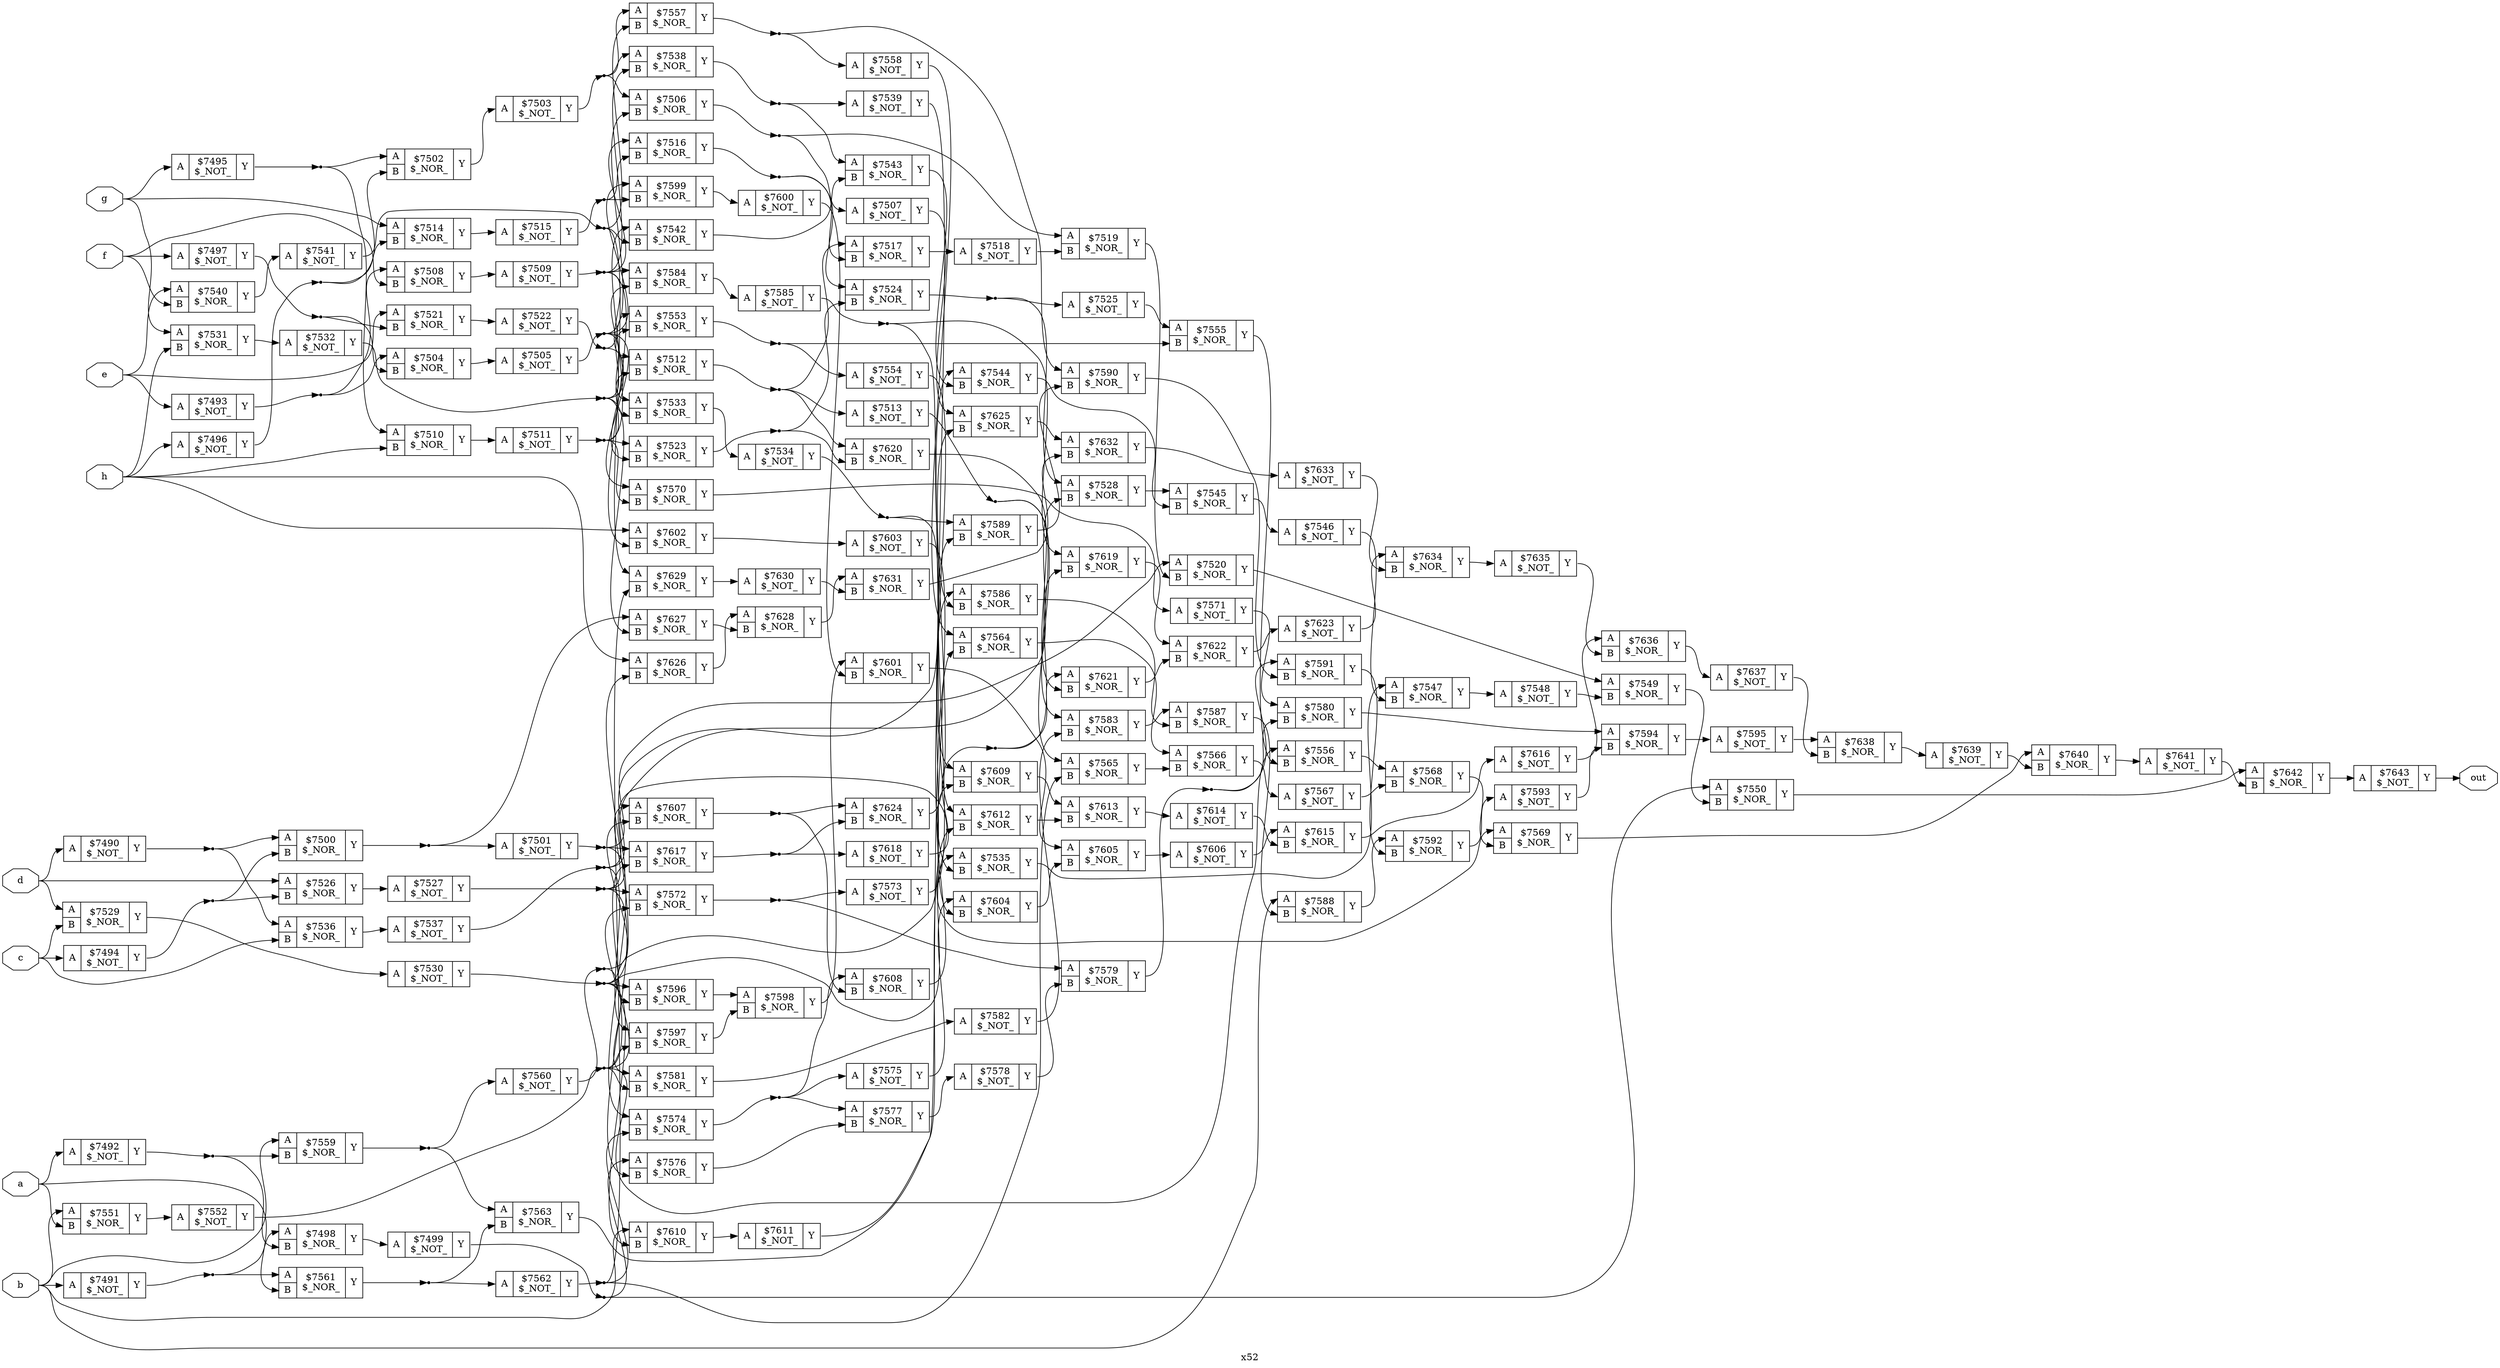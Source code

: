 digraph "x52" {
label="x52";
rankdir="LR";
remincross=true;
n154 [ shape=octagon, label="a", color="black", fontcolor="black" ];
n155 [ shape=octagon, label="b", color="black", fontcolor="black" ];
n156 [ shape=octagon, label="c", color="black", fontcolor="black" ];
n157 [ shape=octagon, label="d", color="black", fontcolor="black" ];
n158 [ shape=octagon, label="e", color="black", fontcolor="black" ];
n159 [ shape=octagon, label="f", color="black", fontcolor="black" ];
n160 [ shape=octagon, label="g", color="black", fontcolor="black" ];
n161 [ shape=octagon, label="h", color="black", fontcolor="black" ];
n162 [ shape=octagon, label="out", color="black", fontcolor="black" ];
c165 [ shape=record, label="{{<p163> A}|$7490\n$_NOT_|{<p164> Y}}" ];
c166 [ shape=record, label="{{<p163> A}|$7491\n$_NOT_|{<p164> Y}}" ];
c167 [ shape=record, label="{{<p163> A}|$7492\n$_NOT_|{<p164> Y}}" ];
c168 [ shape=record, label="{{<p163> A}|$7493\n$_NOT_|{<p164> Y}}" ];
c169 [ shape=record, label="{{<p163> A}|$7494\n$_NOT_|{<p164> Y}}" ];
c170 [ shape=record, label="{{<p163> A}|$7495\n$_NOT_|{<p164> Y}}" ];
c171 [ shape=record, label="{{<p163> A}|$7496\n$_NOT_|{<p164> Y}}" ];
c172 [ shape=record, label="{{<p163> A}|$7497\n$_NOT_|{<p164> Y}}" ];
c174 [ shape=record, label="{{<p163> A|<p173> B}|$7498\n$_NOR_|{<p164> Y}}" ];
c175 [ shape=record, label="{{<p163> A}|$7499\n$_NOT_|{<p164> Y}}" ];
c176 [ shape=record, label="{{<p163> A|<p173> B}|$7500\n$_NOR_|{<p164> Y}}" ];
c177 [ shape=record, label="{{<p163> A}|$7501\n$_NOT_|{<p164> Y}}" ];
c178 [ shape=record, label="{{<p163> A|<p173> B}|$7502\n$_NOR_|{<p164> Y}}" ];
c179 [ shape=record, label="{{<p163> A}|$7503\n$_NOT_|{<p164> Y}}" ];
c180 [ shape=record, label="{{<p163> A|<p173> B}|$7504\n$_NOR_|{<p164> Y}}" ];
c181 [ shape=record, label="{{<p163> A}|$7505\n$_NOT_|{<p164> Y}}" ];
c182 [ shape=record, label="{{<p163> A|<p173> B}|$7506\n$_NOR_|{<p164> Y}}" ];
c183 [ shape=record, label="{{<p163> A}|$7507\n$_NOT_|{<p164> Y}}" ];
c184 [ shape=record, label="{{<p163> A|<p173> B}|$7508\n$_NOR_|{<p164> Y}}" ];
c185 [ shape=record, label="{{<p163> A}|$7509\n$_NOT_|{<p164> Y}}" ];
c186 [ shape=record, label="{{<p163> A|<p173> B}|$7510\n$_NOR_|{<p164> Y}}" ];
c187 [ shape=record, label="{{<p163> A}|$7511\n$_NOT_|{<p164> Y}}" ];
c188 [ shape=record, label="{{<p163> A|<p173> B}|$7512\n$_NOR_|{<p164> Y}}" ];
c189 [ shape=record, label="{{<p163> A}|$7513\n$_NOT_|{<p164> Y}}" ];
c190 [ shape=record, label="{{<p163> A|<p173> B}|$7514\n$_NOR_|{<p164> Y}}" ];
c191 [ shape=record, label="{{<p163> A}|$7515\n$_NOT_|{<p164> Y}}" ];
c192 [ shape=record, label="{{<p163> A|<p173> B}|$7516\n$_NOR_|{<p164> Y}}" ];
c193 [ shape=record, label="{{<p163> A|<p173> B}|$7517\n$_NOR_|{<p164> Y}}" ];
c194 [ shape=record, label="{{<p163> A}|$7518\n$_NOT_|{<p164> Y}}" ];
c195 [ shape=record, label="{{<p163> A|<p173> B}|$7519\n$_NOR_|{<p164> Y}}" ];
c196 [ shape=record, label="{{<p163> A|<p173> B}|$7520\n$_NOR_|{<p164> Y}}" ];
c197 [ shape=record, label="{{<p163> A|<p173> B}|$7521\n$_NOR_|{<p164> Y}}" ];
c198 [ shape=record, label="{{<p163> A}|$7522\n$_NOT_|{<p164> Y}}" ];
c199 [ shape=record, label="{{<p163> A|<p173> B}|$7523\n$_NOR_|{<p164> Y}}" ];
c200 [ shape=record, label="{{<p163> A|<p173> B}|$7524\n$_NOR_|{<p164> Y}}" ];
c201 [ shape=record, label="{{<p163> A}|$7525\n$_NOT_|{<p164> Y}}" ];
c202 [ shape=record, label="{{<p163> A|<p173> B}|$7526\n$_NOR_|{<p164> Y}}" ];
c203 [ shape=record, label="{{<p163> A}|$7527\n$_NOT_|{<p164> Y}}" ];
c204 [ shape=record, label="{{<p163> A|<p173> B}|$7528\n$_NOR_|{<p164> Y}}" ];
c205 [ shape=record, label="{{<p163> A|<p173> B}|$7529\n$_NOR_|{<p164> Y}}" ];
c206 [ shape=record, label="{{<p163> A}|$7530\n$_NOT_|{<p164> Y}}" ];
c207 [ shape=record, label="{{<p163> A|<p173> B}|$7531\n$_NOR_|{<p164> Y}}" ];
c208 [ shape=record, label="{{<p163> A}|$7532\n$_NOT_|{<p164> Y}}" ];
c209 [ shape=record, label="{{<p163> A|<p173> B}|$7533\n$_NOR_|{<p164> Y}}" ];
c210 [ shape=record, label="{{<p163> A}|$7534\n$_NOT_|{<p164> Y}}" ];
c211 [ shape=record, label="{{<p163> A|<p173> B}|$7535\n$_NOR_|{<p164> Y}}" ];
c212 [ shape=record, label="{{<p163> A|<p173> B}|$7536\n$_NOR_|{<p164> Y}}" ];
c213 [ shape=record, label="{{<p163> A}|$7537\n$_NOT_|{<p164> Y}}" ];
c214 [ shape=record, label="{{<p163> A|<p173> B}|$7538\n$_NOR_|{<p164> Y}}" ];
c215 [ shape=record, label="{{<p163> A}|$7539\n$_NOT_|{<p164> Y}}" ];
c216 [ shape=record, label="{{<p163> A|<p173> B}|$7540\n$_NOR_|{<p164> Y}}" ];
c217 [ shape=record, label="{{<p163> A}|$7541\n$_NOT_|{<p164> Y}}" ];
c218 [ shape=record, label="{{<p163> A|<p173> B}|$7542\n$_NOR_|{<p164> Y}}" ];
c219 [ shape=record, label="{{<p163> A|<p173> B}|$7543\n$_NOR_|{<p164> Y}}" ];
c220 [ shape=record, label="{{<p163> A|<p173> B}|$7544\n$_NOR_|{<p164> Y}}" ];
c221 [ shape=record, label="{{<p163> A|<p173> B}|$7545\n$_NOR_|{<p164> Y}}" ];
c222 [ shape=record, label="{{<p163> A}|$7546\n$_NOT_|{<p164> Y}}" ];
c223 [ shape=record, label="{{<p163> A|<p173> B}|$7547\n$_NOR_|{<p164> Y}}" ];
c224 [ shape=record, label="{{<p163> A}|$7548\n$_NOT_|{<p164> Y}}" ];
c225 [ shape=record, label="{{<p163> A|<p173> B}|$7549\n$_NOR_|{<p164> Y}}" ];
c226 [ shape=record, label="{{<p163> A|<p173> B}|$7550\n$_NOR_|{<p164> Y}}" ];
c227 [ shape=record, label="{{<p163> A|<p173> B}|$7551\n$_NOR_|{<p164> Y}}" ];
c228 [ shape=record, label="{{<p163> A}|$7552\n$_NOT_|{<p164> Y}}" ];
c229 [ shape=record, label="{{<p163> A|<p173> B}|$7553\n$_NOR_|{<p164> Y}}" ];
c230 [ shape=record, label="{{<p163> A}|$7554\n$_NOT_|{<p164> Y}}" ];
c231 [ shape=record, label="{{<p163> A|<p173> B}|$7555\n$_NOR_|{<p164> Y}}" ];
c232 [ shape=record, label="{{<p163> A|<p173> B}|$7556\n$_NOR_|{<p164> Y}}" ];
c233 [ shape=record, label="{{<p163> A|<p173> B}|$7557\n$_NOR_|{<p164> Y}}" ];
c234 [ shape=record, label="{{<p163> A}|$7558\n$_NOT_|{<p164> Y}}" ];
c235 [ shape=record, label="{{<p163> A|<p173> B}|$7559\n$_NOR_|{<p164> Y}}" ];
c236 [ shape=record, label="{{<p163> A}|$7560\n$_NOT_|{<p164> Y}}" ];
c237 [ shape=record, label="{{<p163> A|<p173> B}|$7561\n$_NOR_|{<p164> Y}}" ];
c238 [ shape=record, label="{{<p163> A}|$7562\n$_NOT_|{<p164> Y}}" ];
c239 [ shape=record, label="{{<p163> A|<p173> B}|$7563\n$_NOR_|{<p164> Y}}" ];
c240 [ shape=record, label="{{<p163> A|<p173> B}|$7564\n$_NOR_|{<p164> Y}}" ];
c241 [ shape=record, label="{{<p163> A|<p173> B}|$7565\n$_NOR_|{<p164> Y}}" ];
c242 [ shape=record, label="{{<p163> A|<p173> B}|$7566\n$_NOR_|{<p164> Y}}" ];
c243 [ shape=record, label="{{<p163> A}|$7567\n$_NOT_|{<p164> Y}}" ];
c244 [ shape=record, label="{{<p163> A|<p173> B}|$7568\n$_NOR_|{<p164> Y}}" ];
c245 [ shape=record, label="{{<p163> A|<p173> B}|$7569\n$_NOR_|{<p164> Y}}" ];
c246 [ shape=record, label="{{<p163> A|<p173> B}|$7570\n$_NOR_|{<p164> Y}}" ];
c247 [ shape=record, label="{{<p163> A}|$7571\n$_NOT_|{<p164> Y}}" ];
c248 [ shape=record, label="{{<p163> A|<p173> B}|$7572\n$_NOR_|{<p164> Y}}" ];
c249 [ shape=record, label="{{<p163> A}|$7573\n$_NOT_|{<p164> Y}}" ];
c250 [ shape=record, label="{{<p163> A|<p173> B}|$7574\n$_NOR_|{<p164> Y}}" ];
c251 [ shape=record, label="{{<p163> A}|$7575\n$_NOT_|{<p164> Y}}" ];
c252 [ shape=record, label="{{<p163> A|<p173> B}|$7576\n$_NOR_|{<p164> Y}}" ];
c253 [ shape=record, label="{{<p163> A|<p173> B}|$7577\n$_NOR_|{<p164> Y}}" ];
c254 [ shape=record, label="{{<p163> A}|$7578\n$_NOT_|{<p164> Y}}" ];
c255 [ shape=record, label="{{<p163> A|<p173> B}|$7579\n$_NOR_|{<p164> Y}}" ];
c256 [ shape=record, label="{{<p163> A|<p173> B}|$7580\n$_NOR_|{<p164> Y}}" ];
c257 [ shape=record, label="{{<p163> A|<p173> B}|$7581\n$_NOR_|{<p164> Y}}" ];
c258 [ shape=record, label="{{<p163> A}|$7582\n$_NOT_|{<p164> Y}}" ];
c259 [ shape=record, label="{{<p163> A|<p173> B}|$7583\n$_NOR_|{<p164> Y}}" ];
c260 [ shape=record, label="{{<p163> A|<p173> B}|$7584\n$_NOR_|{<p164> Y}}" ];
c261 [ shape=record, label="{{<p163> A}|$7585\n$_NOT_|{<p164> Y}}" ];
c262 [ shape=record, label="{{<p163> A|<p173> B}|$7586\n$_NOR_|{<p164> Y}}" ];
c263 [ shape=record, label="{{<p163> A|<p173> B}|$7587\n$_NOR_|{<p164> Y}}" ];
c264 [ shape=record, label="{{<p163> A|<p173> B}|$7588\n$_NOR_|{<p164> Y}}" ];
c265 [ shape=record, label="{{<p163> A|<p173> B}|$7589\n$_NOR_|{<p164> Y}}" ];
c266 [ shape=record, label="{{<p163> A|<p173> B}|$7590\n$_NOR_|{<p164> Y}}" ];
c267 [ shape=record, label="{{<p163> A|<p173> B}|$7591\n$_NOR_|{<p164> Y}}" ];
c268 [ shape=record, label="{{<p163> A|<p173> B}|$7592\n$_NOR_|{<p164> Y}}" ];
c269 [ shape=record, label="{{<p163> A}|$7593\n$_NOT_|{<p164> Y}}" ];
c270 [ shape=record, label="{{<p163> A|<p173> B}|$7594\n$_NOR_|{<p164> Y}}" ];
c271 [ shape=record, label="{{<p163> A}|$7595\n$_NOT_|{<p164> Y}}" ];
c272 [ shape=record, label="{{<p163> A|<p173> B}|$7596\n$_NOR_|{<p164> Y}}" ];
c273 [ shape=record, label="{{<p163> A|<p173> B}|$7597\n$_NOR_|{<p164> Y}}" ];
c274 [ shape=record, label="{{<p163> A|<p173> B}|$7598\n$_NOR_|{<p164> Y}}" ];
c275 [ shape=record, label="{{<p163> A|<p173> B}|$7599\n$_NOR_|{<p164> Y}}" ];
c276 [ shape=record, label="{{<p163> A}|$7600\n$_NOT_|{<p164> Y}}" ];
c277 [ shape=record, label="{{<p163> A|<p173> B}|$7601\n$_NOR_|{<p164> Y}}" ];
c278 [ shape=record, label="{{<p163> A|<p173> B}|$7602\n$_NOR_|{<p164> Y}}" ];
c279 [ shape=record, label="{{<p163> A}|$7603\n$_NOT_|{<p164> Y}}" ];
c280 [ shape=record, label="{{<p163> A|<p173> B}|$7604\n$_NOR_|{<p164> Y}}" ];
c281 [ shape=record, label="{{<p163> A|<p173> B}|$7605\n$_NOR_|{<p164> Y}}" ];
c282 [ shape=record, label="{{<p163> A}|$7606\n$_NOT_|{<p164> Y}}" ];
c283 [ shape=record, label="{{<p163> A|<p173> B}|$7607\n$_NOR_|{<p164> Y}}" ];
c284 [ shape=record, label="{{<p163> A|<p173> B}|$7608\n$_NOR_|{<p164> Y}}" ];
c285 [ shape=record, label="{{<p163> A|<p173> B}|$7609\n$_NOR_|{<p164> Y}}" ];
c286 [ shape=record, label="{{<p163> A|<p173> B}|$7610\n$_NOR_|{<p164> Y}}" ];
c287 [ shape=record, label="{{<p163> A}|$7611\n$_NOT_|{<p164> Y}}" ];
c288 [ shape=record, label="{{<p163> A|<p173> B}|$7612\n$_NOR_|{<p164> Y}}" ];
c289 [ shape=record, label="{{<p163> A|<p173> B}|$7613\n$_NOR_|{<p164> Y}}" ];
c290 [ shape=record, label="{{<p163> A}|$7614\n$_NOT_|{<p164> Y}}" ];
c291 [ shape=record, label="{{<p163> A|<p173> B}|$7615\n$_NOR_|{<p164> Y}}" ];
c292 [ shape=record, label="{{<p163> A}|$7616\n$_NOT_|{<p164> Y}}" ];
c293 [ shape=record, label="{{<p163> A|<p173> B}|$7617\n$_NOR_|{<p164> Y}}" ];
c294 [ shape=record, label="{{<p163> A}|$7618\n$_NOT_|{<p164> Y}}" ];
c295 [ shape=record, label="{{<p163> A|<p173> B}|$7619\n$_NOR_|{<p164> Y}}" ];
c296 [ shape=record, label="{{<p163> A|<p173> B}|$7620\n$_NOR_|{<p164> Y}}" ];
c297 [ shape=record, label="{{<p163> A|<p173> B}|$7621\n$_NOR_|{<p164> Y}}" ];
c298 [ shape=record, label="{{<p163> A|<p173> B}|$7622\n$_NOR_|{<p164> Y}}" ];
c299 [ shape=record, label="{{<p163> A}|$7623\n$_NOT_|{<p164> Y}}" ];
c300 [ shape=record, label="{{<p163> A|<p173> B}|$7624\n$_NOR_|{<p164> Y}}" ];
c301 [ shape=record, label="{{<p163> A|<p173> B}|$7625\n$_NOR_|{<p164> Y}}" ];
c302 [ shape=record, label="{{<p163> A|<p173> B}|$7626\n$_NOR_|{<p164> Y}}" ];
c303 [ shape=record, label="{{<p163> A|<p173> B}|$7627\n$_NOR_|{<p164> Y}}" ];
c304 [ shape=record, label="{{<p163> A|<p173> B}|$7628\n$_NOR_|{<p164> Y}}" ];
c305 [ shape=record, label="{{<p163> A|<p173> B}|$7629\n$_NOR_|{<p164> Y}}" ];
c306 [ shape=record, label="{{<p163> A}|$7630\n$_NOT_|{<p164> Y}}" ];
c307 [ shape=record, label="{{<p163> A|<p173> B}|$7631\n$_NOR_|{<p164> Y}}" ];
c308 [ shape=record, label="{{<p163> A|<p173> B}|$7632\n$_NOR_|{<p164> Y}}" ];
c309 [ shape=record, label="{{<p163> A}|$7633\n$_NOT_|{<p164> Y}}" ];
c310 [ shape=record, label="{{<p163> A|<p173> B}|$7634\n$_NOR_|{<p164> Y}}" ];
c311 [ shape=record, label="{{<p163> A}|$7635\n$_NOT_|{<p164> Y}}" ];
c312 [ shape=record, label="{{<p163> A|<p173> B}|$7636\n$_NOR_|{<p164> Y}}" ];
c313 [ shape=record, label="{{<p163> A}|$7637\n$_NOT_|{<p164> Y}}" ];
c314 [ shape=record, label="{{<p163> A|<p173> B}|$7638\n$_NOR_|{<p164> Y}}" ];
c315 [ shape=record, label="{{<p163> A}|$7639\n$_NOT_|{<p164> Y}}" ];
c316 [ shape=record, label="{{<p163> A|<p173> B}|$7640\n$_NOR_|{<p164> Y}}" ];
c317 [ shape=record, label="{{<p163> A}|$7641\n$_NOT_|{<p164> Y}}" ];
c318 [ shape=record, label="{{<p163> A|<p173> B}|$7642\n$_NOR_|{<p164> Y}}" ];
c319 [ shape=record, label="{{<p163> A}|$7643\n$_NOT_|{<p164> Y}}" ];
c256:p164:e -> c270:p163:w [color="black", label=""];
c265:p164:e -> c266:p173:w [color="black", label=""];
c202:p164:e -> c203:p163:w [color="black", label=""];
n101 [ shape=point ];
c203:p164:e -> n101:w [color="black", label=""];
n101:e -> c204:p173:w [color="black", label=""];
n101:e -> c248:p163:w [color="black", label=""];
n101:e -> c252:p173:w [color="black", label=""];
n101:e -> c283:p163:w [color="black", label=""];
c204:p164:e -> c221:p163:w [color="black", label=""];
c205:p164:e -> c206:p163:w [color="black", label=""];
n104 [ shape=point ];
c206:p164:e -> n104:w [color="black", label=""];
n104:e -> c211:p163:w [color="black", label=""];
n104:e -> c257:p163:w [color="black", label=""];
n104:e -> c262:p163:w [color="black", label=""];
n104:e -> c272:p163:w [color="black", label=""];
n104:e -> c286:p173:w [color="black", label=""];
n104:e -> c302:p173:w [color="black", label=""];
c207:p164:e -> c208:p163:w [color="black", label=""];
n106 [ shape=point ];
c208:p164:e -> n106:w [color="black", label=""];
n106:e -> c209:p173:w [color="black", label=""];
n106:e -> c229:p173:w [color="black", label=""];
n106:e -> c260:p173:w [color="black", label=""];
n106:e -> c303:p173:w [color="black", label=""];
c209:p164:e -> c210:p163:w [color="black", label=""];
n108 [ shape=point ];
c210:p164:e -> n108:w [color="black", label=""];
n108:e -> c211:p173:w [color="black", label=""];
n108:e -> c265:p163:w [color="black", label=""];
c211:p164:e -> c223:p163:w [color="black", label=""];
n11 [ shape=point ];
c165:p164:e -> n11:w [color="black", label=""];
n11:e -> c176:p163:w [color="black", label=""];
n11:e -> c212:p163:w [color="black", label=""];
c212:p164:e -> c213:p163:w [color="black", label=""];
n111 [ shape=point ];
c213:p164:e -> n111:w [color="black", label=""];
n111:e -> c220:p163:w [color="black", label=""];
n111:e -> c245:p163:w [color="black", label=""];
n111:e -> c273:p163:w [color="black", label=""];
n112 [ shape=point ];
c214:p164:e -> n112:w [color="black", label=""];
n112:e -> c215:p163:w [color="black", label=""];
n112:e -> c219:p163:w [color="black", label=""];
c215:p164:e -> c288:p163:w [color="black", label=""];
c216:p164:e -> c217:p163:w [color="black", label=""];
n115 [ shape=point ];
c217:p164:e -> n115:w [color="black", label=""];
n115:e -> c218:p173:w [color="black", label=""];
n115:e -> c233:p173:w [color="black", label=""];
n115:e -> c305:p163:w [color="black", label=""];
c218:p164:e -> c219:p173:w [color="black", label=""];
c219:p164:e -> c220:p173:w [color="black", label=""];
c220:p164:e -> c221:p173:w [color="black", label=""];
c221:p164:e -> c222:p163:w [color="black", label=""];
c266:p164:e -> c267:p173:w [color="black", label=""];
c222:p164:e -> c223:p173:w [color="black", label=""];
c223:p164:e -> c224:p163:w [color="black", label=""];
c224:p164:e -> c225:p173:w [color="black", label=""];
c225:p164:e -> c226:p173:w [color="black", label=""];
c226:p164:e -> c318:p163:w [color="black", label=""];
c227:p164:e -> c228:p163:w [color="black", label=""];
n126 [ shape=point ];
c228:p164:e -> n126:w [color="black", label=""];
n126:e -> c232:p163:w [color="black", label=""];
n126:e -> c248:p173:w [color="black", label=""];
n126:e -> c257:p173:w [color="black", label=""];
n126:e -> c273:p173:w [color="black", label=""];
n126:e -> c293:p173:w [color="black", label=""];
n127 [ shape=point ];
c229:p164:e -> n127:w [color="black", label=""];
n127:e -> c230:p163:w [color="black", label=""];
n127:e -> c231:p173:w [color="black", label=""];
c230:p164:e -> c285:p163:w [color="black", label=""];
c231:p164:e -> c232:p173:w [color="black", label=""];
c267:p164:e -> c268:p173:w [color="black", label=""];
c232:p164:e -> c244:p163:w [color="black", label=""];
n131 [ shape=point ];
c233:p164:e -> n131:w [color="black", label=""];
n131:e -> c234:p163:w [color="black", label=""];
n131:e -> c266:p163:w [color="black", label=""];
c234:p164:e -> c240:p163:w [color="black", label=""];
n133 [ shape=point ];
c235:p164:e -> n133:w [color="black", label=""];
n133:e -> c236:p163:w [color="black", label=""];
n133:e -> c239:p163:w [color="black", label=""];
n134 [ shape=point ];
c236:p164:e -> n134:w [color="black", label=""];
n134:e -> c272:p173:w [color="black", label=""];
n134:e -> c283:p173:w [color="black", label=""];
n135 [ shape=point ];
c237:p164:e -> n135:w [color="black", label=""];
n135:e -> c238:p163:w [color="black", label=""];
n135:e -> c239:p173:w [color="black", label=""];
n136 [ shape=point ];
c238:p164:e -> n136:w [color="black", label=""];
n136:e -> c241:p173:w [color="black", label=""];
n136:e -> c250:p173:w [color="black", label=""];
n136:e -> c305:p173:w [color="black", label=""];
c239:p164:e -> c240:p173:w [color="black", label=""];
c240:p164:e -> c242:p163:w [color="black", label=""];
c241:p164:e -> c242:p173:w [color="black", label=""];
c268:p164:e -> c269:p163:w [color="black", label=""];
c242:p164:e -> c243:p163:w [color="black", label=""];
c243:p164:e -> c244:p173:w [color="black", label=""];
c244:p164:e -> c245:p173:w [color="black", label=""];
c245:p164:e -> c316:p163:w [color="black", label=""];
c246:p164:e -> c247:p163:w [color="black", label=""];
c247:p164:e -> c256:p163:w [color="black", label=""];
n146 [ shape=point ];
c248:p164:e -> n146:w [color="black", label=""];
n146:e -> c249:p163:w [color="black", label=""];
n146:e -> c255:p163:w [color="black", label=""];
c249:p164:e -> c265:p173:w [color="black", label=""];
n148 [ shape=point ];
c250:p164:e -> n148:w [color="black", label=""];
n148:e -> c251:p163:w [color="black", label=""];
n148:e -> c253:p163:w [color="black", label=""];
n148:e -> c284:p163:w [color="black", label=""];
c251:p164:e -> c280:p163:w [color="black", label=""];
c269:p164:e -> c270:p173:w [color="black", label=""];
c252:p164:e -> c253:p173:w [color="black", label=""];
c253:p164:e -> c254:p163:w [color="black", label=""];
c254:p164:e -> c255:p173:w [color="black", label=""];
n153 [ shape=point ];
c255:p164:e -> n153:w [color="black", label=""];
n153:e -> c256:p173:w [color="black", label=""];
n153:e -> c267:p163:w [color="black", label=""];
n154:e -> c167:p163:w [color="black", label=""];
n154:e -> c227:p173:w [color="black", label=""];
n154:e -> c237:p173:w [color="black", label=""];
n155:e -> c166:p163:w [color="black", label=""];
n155:e -> c227:p163:w [color="black", label=""];
n155:e -> c235:p163:w [color="black", label=""];
n155:e -> c264:p163:w [color="black", label=""];
n155:e -> c286:p163:w [color="black", label=""];
n156:e -> c169:p163:w [color="black", label=""];
n156:e -> c205:p173:w [color="black", label=""];
n156:e -> c212:p173:w [color="black", label=""];
n157:e -> c165:p163:w [color="black", label=""];
n157:e -> c202:p163:w [color="black", label=""];
n157:e -> c205:p163:w [color="black", label=""];
n158:e -> c168:p163:w [color="black", label=""];
n158:e -> c197:p163:w [color="black", label=""];
n158:e -> c216:p163:w [color="black", label=""];
n159:e -> c172:p163:w [color="black", label=""];
n159:e -> c184:p173:w [color="black", label=""];
n159:e -> c216:p173:w [color="black", label=""];
c270:p164:e -> c271:p163:w [color="black", label=""];
n160:e -> c170:p163:w [color="black", label=""];
n160:e -> c190:p163:w [color="black", label=""];
n160:e -> c207:p163:w [color="black", label=""];
n161:e -> c171:p163:w [color="black", label=""];
n161:e -> c186:p173:w [color="black", label=""];
n161:e -> c207:p173:w [color="black", label=""];
n161:e -> c278:p163:w [color="black", label=""];
n161:e -> c302:p163:w [color="black", label=""];
c319:p164:e -> n162:w [color="black", label=""];
c271:p164:e -> c314:p163:w [color="black", label=""];
c272:p164:e -> c274:p163:w [color="black", label=""];
c273:p164:e -> c274:p173:w [color="black", label=""];
c257:p164:e -> c258:p163:w [color="black", label=""];
c274:p164:e -> c277:p163:w [color="black", label=""];
c275:p164:e -> c276:p163:w [color="black", label=""];
n22 [ shape=point ];
c166:p164:e -> n22:w [color="black", label=""];
n22:e -> c174:p163:w [color="black", label=""];
n22:e -> c237:p163:w [color="black", label=""];
c276:p164:e -> c277:p173:w [color="black", label=""];
c277:p164:e -> c281:p163:w [color="black", label=""];
c278:p164:e -> c279:p163:w [color="black", label=""];
c279:p164:e -> c280:p173:w [color="black", label=""];
c280:p164:e -> c281:p173:w [color="black", label=""];
c281:p164:e -> c282:p163:w [color="black", label=""];
c282:p164:e -> c291:p163:w [color="black", label=""];
c258:p164:e -> c259:p173:w [color="black", label=""];
n30 [ shape=point ];
c283:p164:e -> n30:w [color="black", label=""];
n30:e -> c284:p173:w [color="black", label=""];
n30:e -> c300:p163:w [color="black", label=""];
c284:p164:e -> c285:p173:w [color="black", label=""];
c285:p164:e -> c289:p163:w [color="black", label=""];
n33 [ shape=point ];
c167:p164:e -> n33:w [color="black", label=""];
n33:e -> c174:p173:w [color="black", label=""];
n33:e -> c235:p173:w [color="black", label=""];
c286:p164:e -> c287:p163:w [color="black", label=""];
c287:p164:e -> c288:p173:w [color="black", label=""];
c288:p164:e -> c289:p173:w [color="black", label=""];
c289:p164:e -> c290:p163:w [color="black", label=""];
c290:p164:e -> c291:p173:w [color="black", label=""];
c291:p164:e -> c292:p163:w [color="black", label=""];
c259:p164:e -> c263:p163:w [color="black", label=""];
c292:p164:e -> c312:p163:w [color="black", label=""];
n41 [ shape=point ];
c293:p164:e -> n41:w [color="black", label=""];
n41:e -> c294:p163:w [color="black", label=""];
n41:e -> c300:p173:w [color="black", label=""];
n42 [ shape=point ];
c294:p164:e -> n42:w [color="black", label=""];
n42:e -> c295:p173:w [color="black", label=""];
n42:e -> c297:p163:w [color="black", label=""];
c295:p164:e -> c298:p163:w [color="black", label=""];
n44 [ shape=point ];
c168:p164:e -> n44:w [color="black", label=""];
n44:e -> c180:p163:w [color="black", label=""];
n44:e -> c184:p163:w [color="black", label=""];
c296:p164:e -> c297:p173:w [color="black", label=""];
c297:p164:e -> c298:p173:w [color="black", label=""];
c298:p164:e -> c299:p163:w [color="black", label=""];
c299:p164:e -> c310:p163:w [color="black", label=""];
c300:p164:e -> c301:p173:w [color="black", label=""];
c260:p164:e -> c261:p163:w [color="black", label=""];
c301:p164:e -> c308:p163:w [color="black", label=""];
c302:p164:e -> c304:p163:w [color="black", label=""];
c303:p164:e -> c304:p173:w [color="black", label=""];
c304:p164:e -> c307:p163:w [color="black", label=""];
c305:p164:e -> c306:p163:w [color="black", label=""];
n55 [ shape=point ];
c169:p164:e -> n55:w [color="black", label=""];
n55:e -> c176:p173:w [color="black", label=""];
n55:e -> c202:p173:w [color="black", label=""];
c306:p164:e -> c307:p173:w [color="black", label=""];
c307:p164:e -> c308:p173:w [color="black", label=""];
c308:p164:e -> c309:p163:w [color="black", label=""];
c309:p164:e -> c310:p173:w [color="black", label=""];
n6 [ shape=point ];
c261:p164:e -> n6:w [color="black", label=""];
n6:e -> c262:p173:w [color="black", label=""];
n6:e -> c295:p163:w [color="black", label=""];
c310:p164:e -> c311:p163:w [color="black", label=""];
c311:p164:e -> c312:p173:w [color="black", label=""];
c312:p164:e -> c313:p163:w [color="black", label=""];
c313:p164:e -> c314:p173:w [color="black", label=""];
c314:p164:e -> c315:p163:w [color="black", label=""];
c315:p164:e -> c316:p173:w [color="black", label=""];
n66 [ shape=point ];
c170:p164:e -> n66:w [color="black", label=""];
n66:e -> c178:p163:w [color="black", label=""];
n66:e -> c186:p163:w [color="black", label=""];
c316:p164:e -> c317:p163:w [color="black", label=""];
c317:p164:e -> c318:p173:w [color="black", label=""];
c318:p164:e -> c319:p163:w [color="black", label=""];
c262:p164:e -> c263:p173:w [color="black", label=""];
n70 [ shape=point ];
c171:p164:e -> n70:w [color="black", label=""];
n70:e -> c178:p173:w [color="black", label=""];
n70:e -> c190:p173:w [color="black", label=""];
n71 [ shape=point ];
c172:p164:e -> n71:w [color="black", label=""];
n71:e -> c180:p173:w [color="black", label=""];
n71:e -> c197:p173:w [color="black", label=""];
c174:p164:e -> c175:p163:w [color="black", label=""];
n73 [ shape=point ];
c175:p164:e -> n73:w [color="black", label=""];
n73:e -> c226:p163:w [color="black", label=""];
n73:e -> c252:p163:w [color="black", label=""];
n74 [ shape=point ];
c176:p164:e -> n74:w [color="black", label=""];
n74:e -> c177:p163:w [color="black", label=""];
n74:e -> c303:p163:w [color="black", label=""];
n75 [ shape=point ];
c177:p164:e -> n75:w [color="black", label=""];
n75:e -> c196:p163:w [color="black", label=""];
n75:e -> c250:p163:w [color="black", label=""];
n75:e -> c293:p163:w [color="black", label=""];
c178:p164:e -> c179:p163:w [color="black", label=""];
n77 [ shape=point ];
c179:p164:e -> n77:w [color="black", label=""];
n77:e -> c182:p163:w [color="black", label=""];
n77:e -> c214:p163:w [color="black", label=""];
n77:e -> c233:p163:w [color="black", label=""];
c180:p164:e -> c181:p163:w [color="black", label=""];
n79 [ shape=point ];
c181:p164:e -> n79:w [color="black", label=""];
n79:e -> c182:p173:w [color="black", label=""];
n79:e -> c209:p163:w [color="black", label=""];
n79:e -> c246:p163:w [color="black", label=""];
n79:e -> c275:p163:w [color="black", label=""];
c263:p164:e -> c264:p173:w [color="black", label=""];
n80 [ shape=point ];
c182:p164:e -> n80:w [color="black", label=""];
n80:e -> c183:p163:w [color="black", label=""];
n80:e -> c195:p163:w [color="black", label=""];
c183:p164:e -> c301:p163:w [color="black", label=""];
c184:p164:e -> c185:p163:w [color="black", label=""];
n83 [ shape=point ];
c185:p164:e -> n83:w [color="black", label=""];
n83:e -> c188:p163:w [color="black", label=""];
n83:e -> c192:p163:w [color="black", label=""];
n83:e -> c214:p173:w [color="black", label=""];
n83:e -> c260:p163:w [color="black", label=""];
n83:e -> c278:p173:w [color="black", label=""];
c186:p164:e -> c187:p163:w [color="black", label=""];
n85 [ shape=point ];
c187:p164:e -> n85:w [color="black", label=""];
n85:e -> c188:p173:w [color="black", label=""];
n85:e -> c199:p163:w [color="black", label=""];
n85:e -> c218:p163:w [color="black", label=""];
n85:e -> c246:p173:w [color="black", label=""];
n86 [ shape=point ];
c188:p164:e -> n86:w [color="black", label=""];
n86:e -> c189:p163:w [color="black", label=""];
n86:e -> c193:p163:w [color="black", label=""];
n86:e -> c296:p163:w [color="black", label=""];
n87 [ shape=point ];
c189:p164:e -> n87:w [color="black", label=""];
n87:e -> c241:p163:w [color="black", label=""];
n87:e -> c259:p163:w [color="black", label=""];
c190:p164:e -> c191:p163:w [color="black", label=""];
n89 [ shape=point ];
c191:p164:e -> n89:w [color="black", label=""];
n89:e -> c192:p173:w [color="black", label=""];
n89:e -> c275:p173:w [color="black", label=""];
c264:p164:e -> c268:p163:w [color="black", label=""];
n90 [ shape=point ];
c192:p164:e -> n90:w [color="black", label=""];
n90:e -> c193:p173:w [color="black", label=""];
n90:e -> c200:p163:w [color="black", label=""];
c193:p164:e -> c194:p163:w [color="black", label=""];
c194:p164:e -> c195:p173:w [color="black", label=""];
c195:p164:e -> c196:p173:w [color="black", label=""];
c196:p164:e -> c225:p163:w [color="black", label=""];
c197:p164:e -> c198:p163:w [color="black", label=""];
n96 [ shape=point ];
c198:p164:e -> n96:w [color="black", label=""];
n96:e -> c199:p173:w [color="black", label=""];
n96:e -> c229:p163:w [color="black", label=""];
n97 [ shape=point ];
c199:p164:e -> n97:w [color="black", label=""];
n97:e -> c200:p173:w [color="black", label=""];
n97:e -> c296:p173:w [color="black", label=""];
n98 [ shape=point ];
c200:p164:e -> n98:w [color="black", label=""];
n98:e -> c201:p163:w [color="black", label=""];
n98:e -> c204:p163:w [color="black", label=""];
c201:p164:e -> c231:p163:w [color="black", label=""];
}
